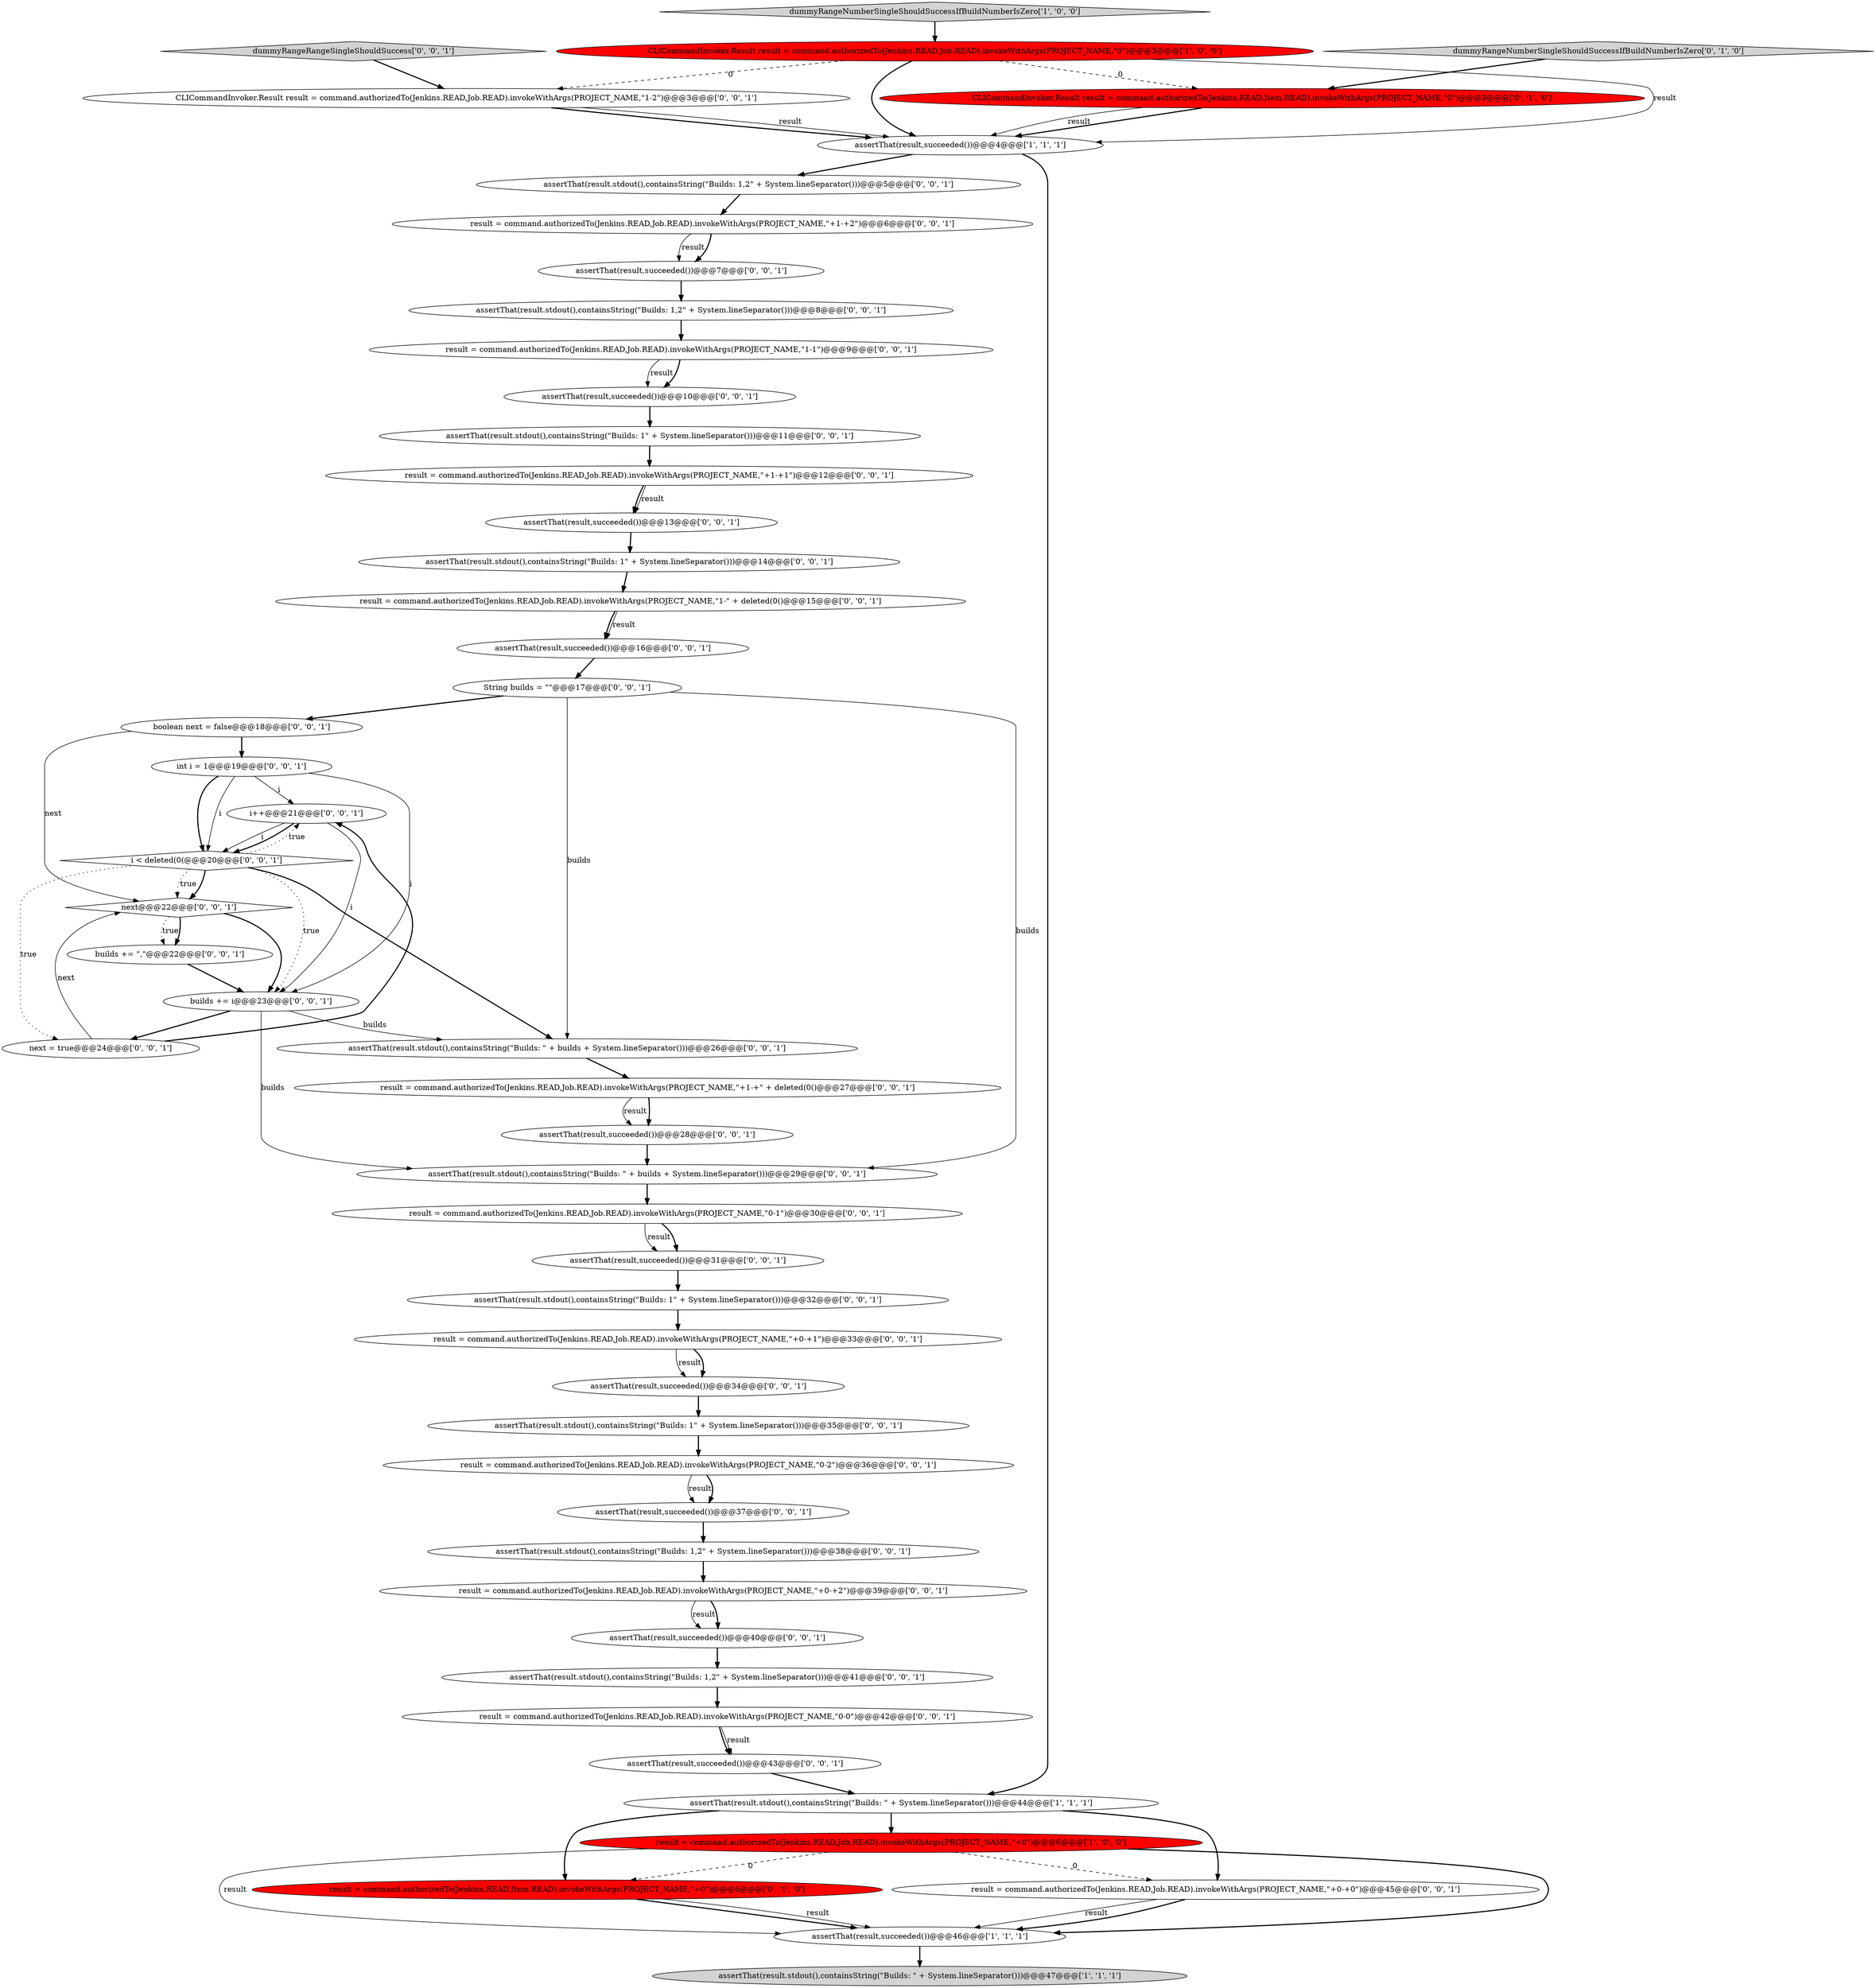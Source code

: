 digraph {
48 [style = filled, label = "boolean next = false@@@18@@@['0', '0', '1']", fillcolor = white, shape = ellipse image = "AAA0AAABBB3BBB"];
22 [style = filled, label = "result = command.authorizedTo(Jenkins.READ,Job.READ).invokeWithArgs(PROJECT_NAME,\"0-0\")@@@42@@@['0', '0', '1']", fillcolor = white, shape = ellipse image = "AAA0AAABBB3BBB"];
12 [style = filled, label = "result = command.authorizedTo(Jenkins.READ,Job.READ).invokeWithArgs(PROJECT_NAME,\"+0-+1\")@@@33@@@['0', '0', '1']", fillcolor = white, shape = ellipse image = "AAA0AAABBB3BBB"];
20 [style = filled, label = "assertThat(result.stdout(),containsString(\"Builds: 1\" + System.lineSeparator()))@@@35@@@['0', '0', '1']", fillcolor = white, shape = ellipse image = "AAA0AAABBB3BBB"];
41 [style = filled, label = "CLICommandInvoker.Result result = command.authorizedTo(Jenkins.READ,Job.READ).invokeWithArgs(PROJECT_NAME,\"1-2\")@@@3@@@['0', '0', '1']", fillcolor = white, shape = ellipse image = "AAA0AAABBB3BBB"];
5 [style = filled, label = "CLICommandInvoker.Result result = command.authorizedTo(Jenkins.READ,Job.READ).invokeWithArgs(PROJECT_NAME,\"0\")@@@3@@@['1', '0', '0']", fillcolor = red, shape = ellipse image = "AAA1AAABBB1BBB"];
18 [style = filled, label = "assertThat(result,succeeded())@@@16@@@['0', '0', '1']", fillcolor = white, shape = ellipse image = "AAA0AAABBB3BBB"];
44 [style = filled, label = "assertThat(result.stdout(),containsString(\"Builds: 1,2\" + System.lineSeparator()))@@@41@@@['0', '0', '1']", fillcolor = white, shape = ellipse image = "AAA0AAABBB3BBB"];
23 [style = filled, label = "i++@@@21@@@['0', '0', '1']", fillcolor = white, shape = ellipse image = "AAA0AAABBB3BBB"];
28 [style = filled, label = "builds += \",\"@@@22@@@['0', '0', '1']", fillcolor = white, shape = ellipse image = "AAA0AAABBB3BBB"];
3 [style = filled, label = "dummyRangeNumberSingleShouldSuccessIfBuildNumberIsZero['1', '0', '0']", fillcolor = lightgray, shape = diamond image = "AAA0AAABBB1BBB"];
33 [style = filled, label = "assertThat(result,succeeded())@@@10@@@['0', '0', '1']", fillcolor = white, shape = ellipse image = "AAA0AAABBB3BBB"];
16 [style = filled, label = "next = true@@@24@@@['0', '0', '1']", fillcolor = white, shape = ellipse image = "AAA0AAABBB3BBB"];
38 [style = filled, label = "i < deleted(0(@@@20@@@['0', '0', '1']", fillcolor = white, shape = diamond image = "AAA0AAABBB3BBB"];
51 [style = filled, label = "assertThat(result,succeeded())@@@31@@@['0', '0', '1']", fillcolor = white, shape = ellipse image = "AAA0AAABBB3BBB"];
9 [style = filled, label = "result = command.authorizedTo(Jenkins.READ,Item.READ).invokeWithArgs(PROJECT_NAME,\"+0\")@@@6@@@['0', '1', '0']", fillcolor = red, shape = ellipse image = "AAA1AAABBB2BBB"];
31 [style = filled, label = "assertThat(result.stdout(),containsString(\"Builds: \" + builds + System.lineSeparator()))@@@29@@@['0', '0', '1']", fillcolor = white, shape = ellipse image = "AAA0AAABBB3BBB"];
30 [style = filled, label = "assertThat(result.stdout(),containsString(\"Builds: 1\" + System.lineSeparator()))@@@11@@@['0', '0', '1']", fillcolor = white, shape = ellipse image = "AAA0AAABBB3BBB"];
45 [style = filled, label = "assertThat(result,succeeded())@@@40@@@['0', '0', '1']", fillcolor = white, shape = ellipse image = "AAA0AAABBB3BBB"];
40 [style = filled, label = "result = command.authorizedTo(Jenkins.READ,Job.READ).invokeWithArgs(PROJECT_NAME,\"0-2\")@@@36@@@['0', '0', '1']", fillcolor = white, shape = ellipse image = "AAA0AAABBB3BBB"];
46 [style = filled, label = "result = command.authorizedTo(Jenkins.READ,Job.READ).invokeWithArgs(PROJECT_NAME,\"+0-+2\")@@@39@@@['0', '0', '1']", fillcolor = white, shape = ellipse image = "AAA0AAABBB3BBB"];
29 [style = filled, label = "result = command.authorizedTo(Jenkins.READ,Job.READ).invokeWithArgs(PROJECT_NAME,\"1-\" + deleted(0()@@@15@@@['0', '0', '1']", fillcolor = white, shape = ellipse image = "AAA0AAABBB3BBB"];
2 [style = filled, label = "assertThat(result.stdout(),containsString(\"Builds: \" + System.lineSeparator()))@@@47@@@['1', '1', '1']", fillcolor = lightgray, shape = ellipse image = "AAA0AAABBB1BBB"];
7 [style = filled, label = "CLICommandInvoker.Result result = command.authorizedTo(Jenkins.READ,Item.READ).invokeWithArgs(PROJECT_NAME,\"0\")@@@3@@@['0', '1', '0']", fillcolor = red, shape = ellipse image = "AAA1AAABBB2BBB"];
34 [style = filled, label = "assertThat(result,succeeded())@@@34@@@['0', '0', '1']", fillcolor = white, shape = ellipse image = "AAA0AAABBB3BBB"];
17 [style = filled, label = "assertThat(result.stdout(),containsString(\"Builds: \" + builds + System.lineSeparator()))@@@26@@@['0', '0', '1']", fillcolor = white, shape = ellipse image = "AAA0AAABBB3BBB"];
32 [style = filled, label = "assertThat(result,succeeded())@@@13@@@['0', '0', '1']", fillcolor = white, shape = ellipse image = "AAA0AAABBB3BBB"];
8 [style = filled, label = "dummyRangeNumberSingleShouldSuccessIfBuildNumberIsZero['0', '1', '0']", fillcolor = lightgray, shape = diamond image = "AAA0AAABBB2BBB"];
1 [style = filled, label = "assertThat(result.stdout(),containsString(\"Builds: \" + System.lineSeparator()))@@@44@@@['1', '1', '1']", fillcolor = white, shape = ellipse image = "AAA0AAABBB1BBB"];
4 [style = filled, label = "assertThat(result,succeeded())@@@46@@@['1', '1', '1']", fillcolor = white, shape = ellipse image = "AAA0AAABBB1BBB"];
19 [style = filled, label = "result = command.authorizedTo(Jenkins.READ,Job.READ).invokeWithArgs(PROJECT_NAME,\"0-1\")@@@30@@@['0', '0', '1']", fillcolor = white, shape = ellipse image = "AAA0AAABBB3BBB"];
37 [style = filled, label = "result = command.authorizedTo(Jenkins.READ,Job.READ).invokeWithArgs(PROJECT_NAME,\"+0-+0\")@@@45@@@['0', '0', '1']", fillcolor = white, shape = ellipse image = "AAA0AAABBB3BBB"];
49 [style = filled, label = "builds += i@@@23@@@['0', '0', '1']", fillcolor = white, shape = ellipse image = "AAA0AAABBB3BBB"];
50 [style = filled, label = "assertThat(result.stdout(),containsString(\"Builds: 1,2\" + System.lineSeparator()))@@@38@@@['0', '0', '1']", fillcolor = white, shape = ellipse image = "AAA0AAABBB3BBB"];
10 [style = filled, label = "assertThat(result,succeeded())@@@37@@@['0', '0', '1']", fillcolor = white, shape = ellipse image = "AAA0AAABBB3BBB"];
25 [style = filled, label = "result = command.authorizedTo(Jenkins.READ,Job.READ).invokeWithArgs(PROJECT_NAME,\"+1-+2\")@@@6@@@['0', '0', '1']", fillcolor = white, shape = ellipse image = "AAA0AAABBB3BBB"];
26 [style = filled, label = "result = command.authorizedTo(Jenkins.READ,Job.READ).invokeWithArgs(PROJECT_NAME,\"1-1\")@@@9@@@['0', '0', '1']", fillcolor = white, shape = ellipse image = "AAA0AAABBB3BBB"];
21 [style = filled, label = "String builds = \"\"@@@17@@@['0', '0', '1']", fillcolor = white, shape = ellipse image = "AAA0AAABBB3BBB"];
27 [style = filled, label = "int i = 1@@@19@@@['0', '0', '1']", fillcolor = white, shape = ellipse image = "AAA0AAABBB3BBB"];
43 [style = filled, label = "assertThat(result.stdout(),containsString(\"Builds: 1\" + System.lineSeparator()))@@@32@@@['0', '0', '1']", fillcolor = white, shape = ellipse image = "AAA0AAABBB3BBB"];
14 [style = filled, label = "result = command.authorizedTo(Jenkins.READ,Job.READ).invokeWithArgs(PROJECT_NAME,\"+1-+\" + deleted(0()@@@27@@@['0', '0', '1']", fillcolor = white, shape = ellipse image = "AAA0AAABBB3BBB"];
15 [style = filled, label = "assertThat(result.stdout(),containsString(\"Builds: 1,2\" + System.lineSeparator()))@@@5@@@['0', '0', '1']", fillcolor = white, shape = ellipse image = "AAA0AAABBB3BBB"];
35 [style = filled, label = "assertThat(result,succeeded())@@@28@@@['0', '0', '1']", fillcolor = white, shape = ellipse image = "AAA0AAABBB3BBB"];
39 [style = filled, label = "assertThat(result,succeeded())@@@7@@@['0', '0', '1']", fillcolor = white, shape = ellipse image = "AAA0AAABBB3BBB"];
36 [style = filled, label = "result = command.authorizedTo(Jenkins.READ,Job.READ).invokeWithArgs(PROJECT_NAME,\"+1-+1\")@@@12@@@['0', '0', '1']", fillcolor = white, shape = ellipse image = "AAA0AAABBB3BBB"];
13 [style = filled, label = "assertThat(result,succeeded())@@@43@@@['0', '0', '1']", fillcolor = white, shape = ellipse image = "AAA0AAABBB3BBB"];
6 [style = filled, label = "result = command.authorizedTo(Jenkins.READ,Job.READ).invokeWithArgs(PROJECT_NAME,\"+0\")@@@6@@@['1', '0', '0']", fillcolor = red, shape = ellipse image = "AAA1AAABBB1BBB"];
42 [style = filled, label = "dummyRangeRangeSingleShouldSuccess['0', '0', '1']", fillcolor = lightgray, shape = diamond image = "AAA0AAABBB3BBB"];
11 [style = filled, label = "next@@@22@@@['0', '0', '1']", fillcolor = white, shape = diamond image = "AAA0AAABBB3BBB"];
24 [style = filled, label = "assertThat(result.stdout(),containsString(\"Builds: 1\" + System.lineSeparator()))@@@14@@@['0', '0', '1']", fillcolor = white, shape = ellipse image = "AAA0AAABBB3BBB"];
47 [style = filled, label = "assertThat(result.stdout(),containsString(\"Builds: 1,2\" + System.lineSeparator()))@@@8@@@['0', '0', '1']", fillcolor = white, shape = ellipse image = "AAA0AAABBB3BBB"];
0 [style = filled, label = "assertThat(result,succeeded())@@@4@@@['1', '1', '1']", fillcolor = white, shape = ellipse image = "AAA0AAABBB1BBB"];
5->0 [style = solid, label="result"];
41->0 [style = bold, label=""];
42->41 [style = bold, label=""];
27->38 [style = bold, label=""];
49->16 [style = bold, label=""];
34->20 [style = bold, label=""];
14->35 [style = bold, label=""];
15->25 [style = bold, label=""];
21->48 [style = bold, label=""];
46->45 [style = solid, label="result"];
30->36 [style = bold, label=""];
41->0 [style = solid, label="result"];
48->27 [style = bold, label=""];
0->15 [style = bold, label=""];
13->1 [style = bold, label=""];
29->18 [style = bold, label=""];
27->49 [style = solid, label="i"];
3->5 [style = bold, label=""];
38->16 [style = dotted, label="true"];
19->51 [style = solid, label="result"];
5->0 [style = bold, label=""];
17->14 [style = bold, label=""];
47->26 [style = bold, label=""];
25->39 [style = solid, label="result"];
11->28 [style = dotted, label="true"];
6->4 [style = solid, label="result"];
27->38 [style = solid, label="i"];
39->47 [style = bold, label=""];
5->41 [style = dashed, label="0"];
22->13 [style = bold, label=""];
10->50 [style = bold, label=""];
11->28 [style = bold, label=""];
48->11 [style = solid, label="next"];
35->31 [style = bold, label=""];
12->34 [style = solid, label="result"];
38->11 [style = bold, label=""];
16->11 [style = solid, label="next"];
22->13 [style = solid, label="result"];
7->0 [style = bold, label=""];
4->2 [style = bold, label=""];
6->37 [style = dashed, label="0"];
6->4 [style = bold, label=""];
27->23 [style = solid, label="i"];
37->4 [style = solid, label="result"];
43->12 [style = bold, label=""];
38->23 [style = dotted, label="true"];
33->30 [style = bold, label=""];
49->31 [style = solid, label="builds"];
44->22 [style = bold, label=""];
38->17 [style = bold, label=""];
40->10 [style = solid, label="result"];
21->17 [style = solid, label="builds"];
25->39 [style = bold, label=""];
28->49 [style = bold, label=""];
38->49 [style = dotted, label="true"];
16->23 [style = bold, label=""];
45->44 [style = bold, label=""];
1->9 [style = bold, label=""];
1->6 [style = bold, label=""];
7->0 [style = solid, label="result"];
0->1 [style = bold, label=""];
51->43 [style = bold, label=""];
18->21 [style = bold, label=""];
5->7 [style = dashed, label="0"];
19->51 [style = bold, label=""];
11->49 [style = bold, label=""];
31->19 [style = bold, label=""];
29->18 [style = solid, label="result"];
1->37 [style = bold, label=""];
40->10 [style = bold, label=""];
23->38 [style = solid, label="i"];
14->35 [style = solid, label="result"];
50->46 [style = bold, label=""];
9->4 [style = bold, label=""];
23->49 [style = solid, label="i"];
6->9 [style = dashed, label="0"];
36->32 [style = bold, label=""];
12->34 [style = bold, label=""];
24->29 [style = bold, label=""];
9->4 [style = solid, label="result"];
38->11 [style = dotted, label="true"];
37->4 [style = bold, label=""];
8->7 [style = bold, label=""];
21->31 [style = solid, label="builds"];
20->40 [style = bold, label=""];
36->32 [style = solid, label="result"];
23->38 [style = bold, label=""];
46->45 [style = bold, label=""];
26->33 [style = solid, label="result"];
26->33 [style = bold, label=""];
32->24 [style = bold, label=""];
49->17 [style = solid, label="builds"];
}
